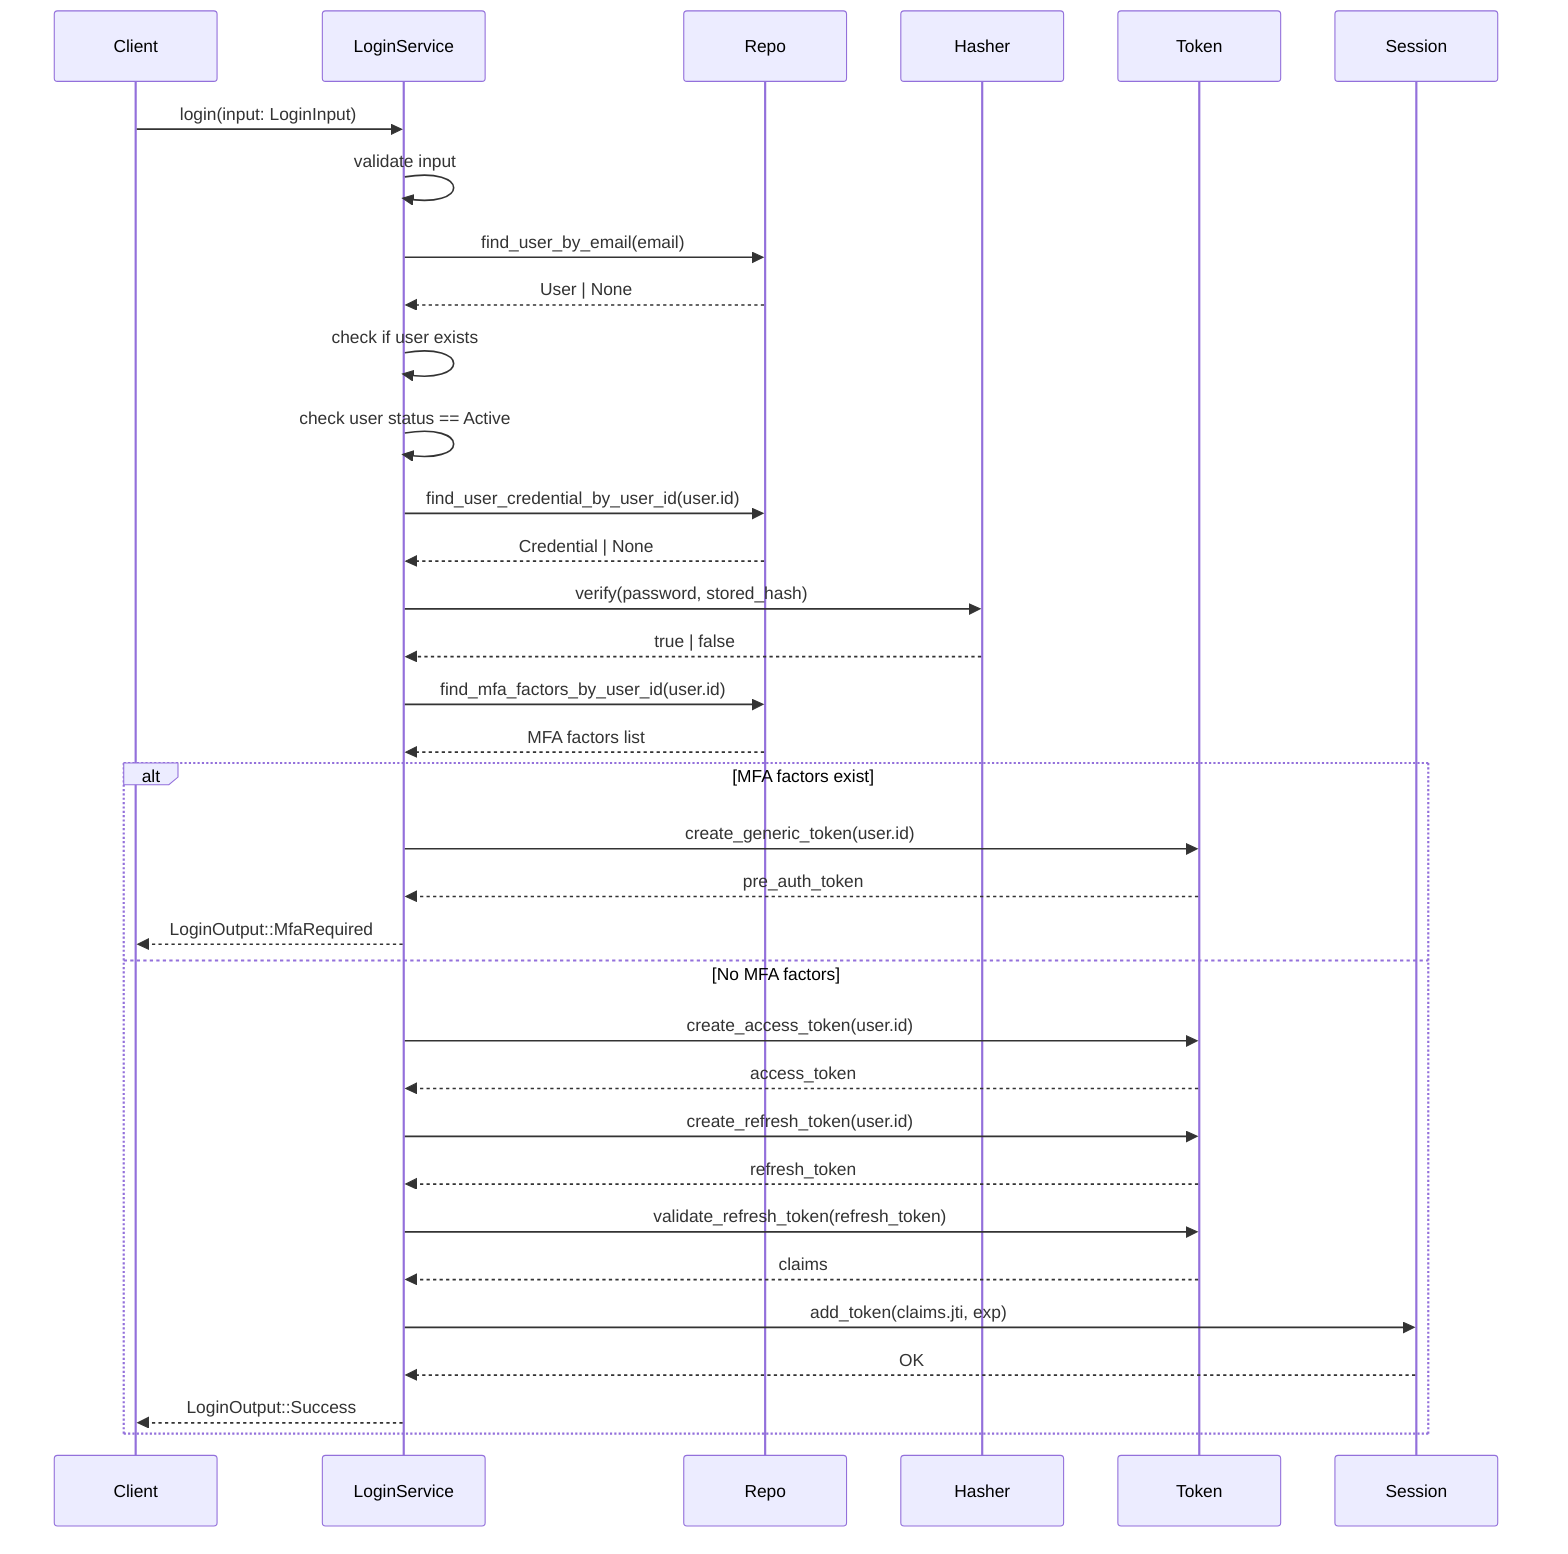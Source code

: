 sequenceDiagram
    participant Client
    participant Service as LoginService
    participant Repo
    participant Hasher
    participant Token
    participant Session

    Client->>Service: login(input: LoginInput)
    Service->>Service: validate input
    Service->>Repo: find_user_by_email(email)
    Repo-->>Service: User | None
    Service->>Service: check if user exists
    Service->>Service: check user status == Active
    Service->>Repo: find_user_credential_by_user_id(user.id)
    Repo-->>Service: Credential | None
    Service->>Hasher: verify(password, stored_hash)
    Hasher-->>Service: true | false

    Service->>Repo: find_mfa_factors_by_user_id(user.id)
    Repo-->>Service: MFA factors list
    alt MFA factors exist
        Service->>Token: create_generic_token(user.id)
        Token-->>Service: pre_auth_token
        Service-->>Client: LoginOutput::MfaRequired
    else No MFA factors
        Service->>Token: create_access_token(user.id)
        Token-->>Service: access_token
        Service->>Token: create_refresh_token(user.id)
        Token-->>Service: refresh_token
        Service->>Token: validate_refresh_token(refresh_token)
        Token-->>Service: claims
        Service->>Session: add_token(claims.jti, exp)
        Session-->>Service: OK
        Service-->>Client: LoginOutput::Success
    end